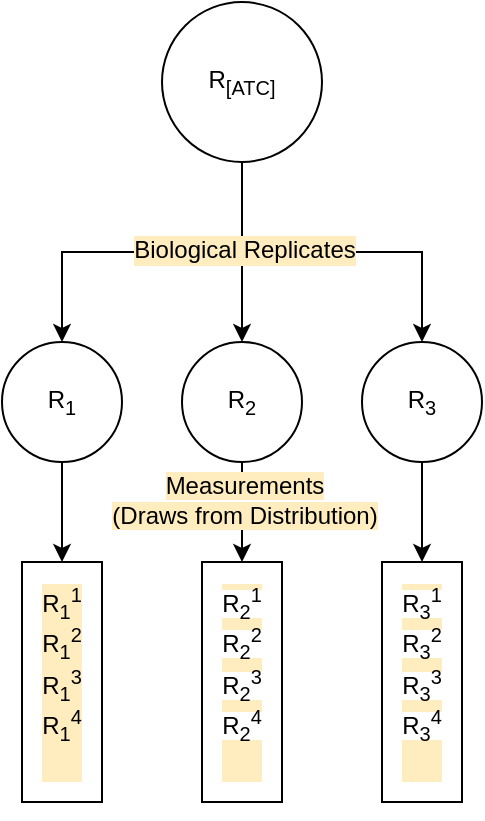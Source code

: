 <mxGraphModel dx="631" dy="1143" grid="1" gridSize="10" guides="1" tooltips="1" connect="1" arrows="1" fold="1" page="1" pageScale="1" pageWidth="850" pageHeight="1100" background="#ffffff"><root><mxCell id="0"/><mxCell id="1" parent="0"/><mxCell id="23" style="edgeStyle=orthogonalEdgeStyle;rounded=0;html=1;exitX=0.5;exitY=1;jettySize=auto;orthogonalLoop=1;" edge="1" parent="1" source="4" target="12"><mxGeometry relative="1" as="geometry"/></mxCell><mxCell id="24" style="edgeStyle=orthogonalEdgeStyle;rounded=0;html=1;exitX=0.5;exitY=1;entryX=0.5;entryY=0;jettySize=auto;orthogonalLoop=1;" edge="1" parent="1" source="4" target="13"><mxGeometry relative="1" as="geometry"/></mxCell><mxCell id="4" value="R&lt;sub&gt;[ATC]&lt;/sub&gt;" style="ellipse;whiteSpace=wrap;html=1;aspect=fixed;" vertex="1" parent="1"><mxGeometry x="250" y="120" width="80" height="80" as="geometry"/></mxCell><mxCell id="9" value="" style="edgeStyle=orthogonalEdgeStyle;rounded=0;html=1;jettySize=auto;orthogonalLoop=1;exitX=0.5;exitY=1;" edge="1" parent="1" source="4"><mxGeometry relative="1" as="geometry"><mxPoint x="200" y="210" as="sourcePoint"/><mxPoint x="200" y="290" as="targetPoint"/><Array as="points"><mxPoint x="290" y="245"/><mxPoint x="200" y="245"/></Array></mxGeometry></mxCell><mxCell id="25" value="&lt;div&gt;Biological Replicates&lt;/div&gt;" style="text;html=1;resizable=0;points=[];align=center;verticalAlign=middle;labelBackgroundColor=#FFEDC0;" vertex="1" connectable="0" parent="9"><mxGeometry x="-0.5" y="3" relative="1" as="geometry"><mxPoint x="1" y="-4" as="offset"/></mxGeometry></mxCell><mxCell id="34" style="edgeStyle=orthogonalEdgeStyle;rounded=0;html=1;exitX=0.5;exitY=1;entryX=0.5;entryY=0;jettySize=auto;orthogonalLoop=1;" edge="1" parent="1" source="10" target="26"><mxGeometry relative="1" as="geometry"/></mxCell><mxCell id="10" value="R&lt;sub&gt;1&lt;/sub&gt;" style="ellipse;whiteSpace=wrap;html=1;aspect=fixed;" vertex="1" parent="1"><mxGeometry x="170" y="290" width="60" height="60" as="geometry"/></mxCell><mxCell id="35" style="edgeStyle=orthogonalEdgeStyle;rounded=0;html=1;exitX=0.5;exitY=1;entryX=0.5;entryY=0;jettySize=auto;orthogonalLoop=1;" edge="1" parent="1" source="12" target="31"><mxGeometry relative="1" as="geometry"/></mxCell><mxCell id="37" value="&lt;div&gt;&lt;span style=&quot;background-color: rgb(255 , 237 , 192)&quot;&gt;Measurements&lt;/span&gt;&lt;/div&gt;&lt;div&gt;&lt;span style=&quot;background-color: rgb(255 , 237 , 192)&quot;&gt;(Draws from Distribution)&lt;br&gt;&lt;/span&gt;&lt;/div&gt;" style="text;html=1;resizable=0;points=[];align=center;verticalAlign=middle;labelBackgroundColor=#ffffff;" vertex="1" connectable="0" parent="35"><mxGeometry x="-0.24" y="1" relative="1" as="geometry"><mxPoint as="offset"/></mxGeometry></mxCell><mxCell id="12" value="R&lt;sub&gt;2&lt;/sub&gt;" style="ellipse;whiteSpace=wrap;html=1;aspect=fixed;" vertex="1" parent="1"><mxGeometry x="260" y="290" width="60" height="60" as="geometry"/></mxCell><mxCell id="36" style="edgeStyle=orthogonalEdgeStyle;rounded=0;html=1;exitX=0.5;exitY=1;entryX=0.5;entryY=0;jettySize=auto;orthogonalLoop=1;" edge="1" parent="1" source="13" target="32"><mxGeometry relative="1" as="geometry"/></mxCell><mxCell id="13" value="R&lt;sub&gt;3&lt;/sub&gt;" style="ellipse;whiteSpace=wrap;html=1;aspect=fixed;" vertex="1" parent="1"><mxGeometry x="350" y="290" width="60" height="60" as="geometry"/></mxCell><mxCell id="26" value="&lt;div&gt;R&lt;sub&gt;1&lt;/sub&gt;&lt;sup&gt;1&lt;br&gt;&lt;/sup&gt;&lt;/div&gt;&lt;div&gt;R&lt;sub&gt;1&lt;/sub&gt;&lt;sup&gt;2&lt;/sup&gt;&lt;/div&gt;&lt;div&gt;R&lt;sub&gt;1&lt;/sub&gt;&lt;sup&gt;3&lt;/sup&gt;&lt;/div&gt;&lt;div&gt;R&lt;sub&gt;1&lt;/sub&gt;&lt;sup&gt;4&lt;/sup&gt;&lt;/div&gt;&lt;div&gt;&lt;sup&gt;&lt;br&gt;&lt;/sup&gt;&lt;/div&gt;" style="rounded=0;whiteSpace=wrap;html=1;labelBackgroundColor=#FFEDC0;" vertex="1" parent="1"><mxGeometry x="180" y="400" width="40" height="120" as="geometry"/></mxCell><mxCell id="27" style="edgeStyle=orthogonalEdgeStyle;rounded=0;html=1;exitX=0.5;exitY=1;jettySize=auto;orthogonalLoop=1;" edge="1" parent="1" source="26" target="26"><mxGeometry relative="1" as="geometry"/></mxCell><mxCell id="28" style="edgeStyle=orthogonalEdgeStyle;rounded=0;html=1;exitX=0.5;exitY=1;entryX=0.5;entryY=1;jettySize=auto;orthogonalLoop=1;" edge="1" parent="1" source="26" target="26"><mxGeometry relative="1" as="geometry"/></mxCell><mxCell id="31" value="&lt;div&gt;&lt;span style=&quot;background-color: rgb(255 , 255 , 255)&quot;&gt;R&lt;sub&gt;2&lt;/sub&gt;&lt;sup&gt;1&lt;br&gt;&lt;/sup&gt;&lt;/span&gt;&lt;/div&gt;&lt;div&gt;&lt;span style=&quot;background-color: rgb(255 , 255 , 255)&quot;&gt;R&lt;sub&gt;2&lt;/sub&gt;&lt;sup&gt;2&lt;/sup&gt;&lt;/span&gt;&lt;/div&gt;&lt;div&gt;&lt;span style=&quot;background-color: rgb(255 , 255 , 255)&quot;&gt;R&lt;sub&gt;2&lt;/sub&gt;&lt;sup&gt;3&lt;/sup&gt;&lt;/span&gt;&lt;/div&gt;&lt;div&gt;&lt;span style=&quot;background-color: rgb(255 , 255 , 255)&quot;&gt;R&lt;sub&gt;2&lt;/sub&gt;&lt;sup&gt;4&lt;/sup&gt;&lt;/span&gt;&lt;/div&gt;&lt;div&gt;&lt;span style=&quot;background-color: rgb(255 , 255 , 255)&quot;&gt;&lt;sup&gt;&lt;br&gt;&lt;/sup&gt;&lt;/span&gt;&lt;/div&gt;" style="rounded=0;whiteSpace=wrap;html=1;labelBackgroundColor=#FFEDC0;" vertex="1" parent="1"><mxGeometry x="270" y="400" width="40" height="120" as="geometry"/></mxCell><mxCell id="32" value="&lt;div&gt;&lt;span style=&quot;background-color: rgb(255 , 255 , 255)&quot;&gt;R&lt;sub&gt;3&lt;/sub&gt;&lt;sup&gt;1&lt;br&gt;&lt;/sup&gt;&lt;/span&gt;&lt;/div&gt;&lt;div&gt;&lt;span style=&quot;background-color: rgb(255 , 255 , 255)&quot;&gt;R&lt;sub&gt;3&lt;/sub&gt;&lt;sup&gt;2&lt;/sup&gt;&lt;/span&gt;&lt;/div&gt;&lt;div&gt;&lt;span style=&quot;background-color: rgb(255 , 255 , 255)&quot;&gt;R&lt;sub&gt;3&lt;/sub&gt;&lt;sup&gt;3&lt;/sup&gt;&lt;/span&gt;&lt;/div&gt;&lt;div&gt;&lt;span style=&quot;background-color: rgb(255 , 255 , 255)&quot;&gt;R&lt;sub&gt;3&lt;/sub&gt;&lt;sup&gt;4&lt;/sup&gt;&lt;/span&gt;&lt;/div&gt;&lt;div&gt;&lt;span style=&quot;background-color: rgb(255 , 255 , 255)&quot;&gt;&lt;sup&gt;&lt;br&gt;&lt;/sup&gt;&lt;/span&gt;&lt;/div&gt;" style="rounded=0;whiteSpace=wrap;html=1;labelBackgroundColor=#FFEDC0;" vertex="1" parent="1"><mxGeometry x="360" y="400" width="40" height="120" as="geometry"/></mxCell></root></mxGraphModel>
